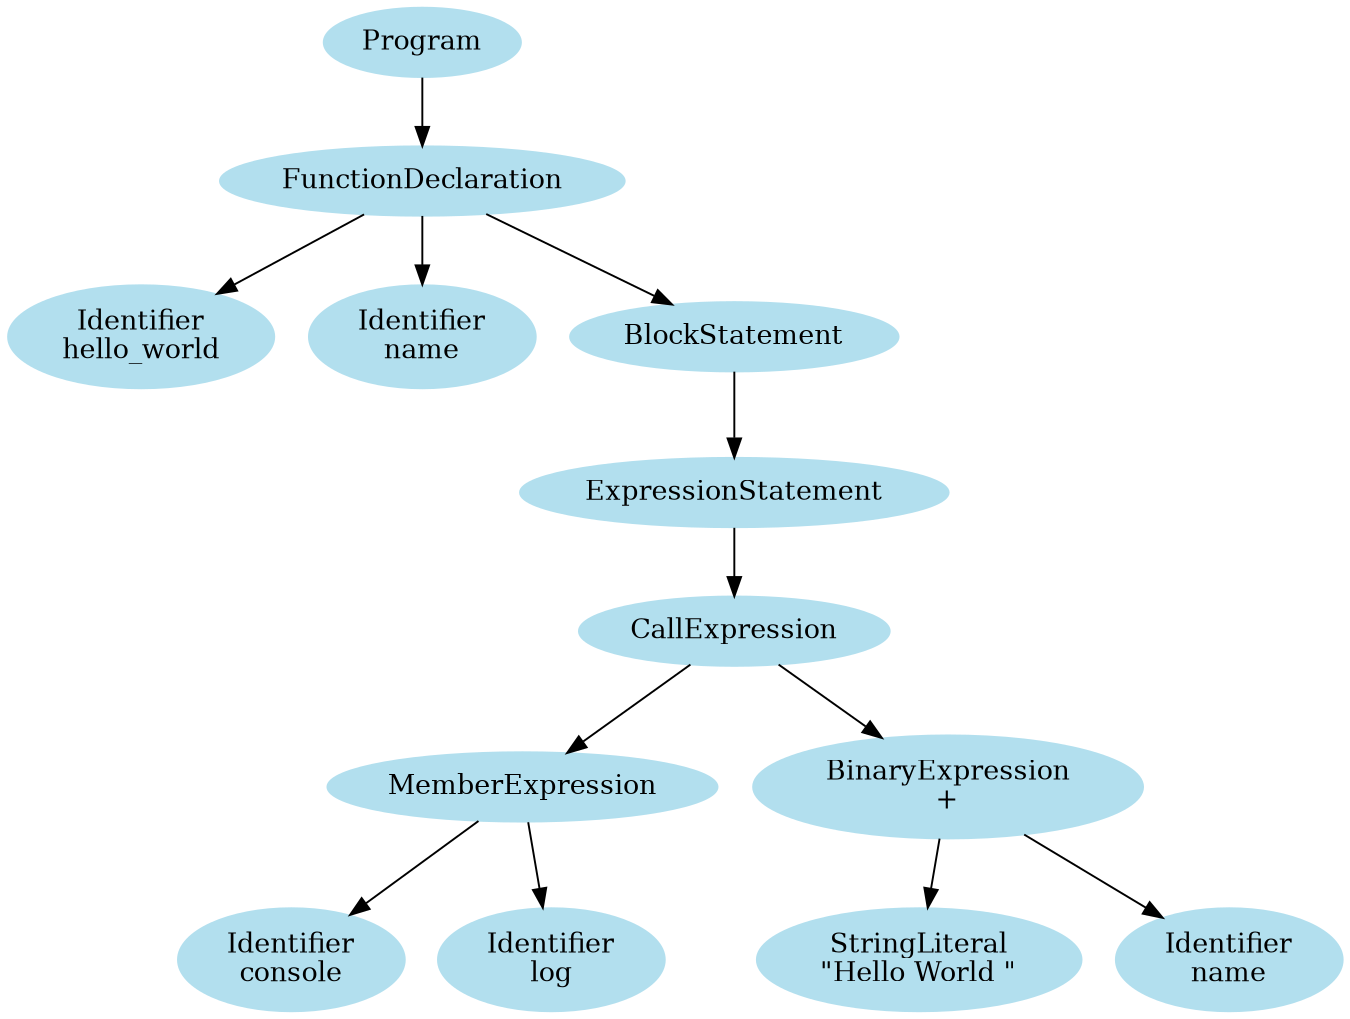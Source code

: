 /* courtesy Ian Darwin and Geoff Collyer, Softquad Inc. */
digraph ast {
    rankdir=TD;
	size="9";
	node [color=lightblue2, style=filled];
    "Program" -> "FunctionDeclaration";
    "FunctionDeclaration" -> "Identifier(hello_world)";
    "Identifier(hello_world)"[label=<Identifier<br/>hello_world>];
    "FunctionDeclaration" -> identifierName1;
    identifierName1[label=<Identifier<br/>name>];
    "FunctionDeclaration" -> "BlockStatement";
    "BlockStatement" -> "ExpressionStatement";
    "ExpressionStatement" -> "CallExpression";
    "CallExpression" -> "MemberExpression";
    "MemberExpression" -> "Identifier(console)";
    "Identifier(console)"[label=<Identifier<br/>console>];
    "MemberExpression" -> "Identifier(log)";
    "Identifier(log)"[label=<Identifier<br/>log>];
    "CallExpression" -> "BinaryExpression";
    "BinaryExpression"[label=<BinaryExpression<br/>+>]
    "BinaryExpression" -> "StringLiteral(Hello World )";
    "StringLiteral(Hello World )"[label=<StringLiteral<br/>"Hello World ">]
    "BinaryExpression" -> identifierName2;
    identifierName2[label=<Identifier<br/>name>];
}